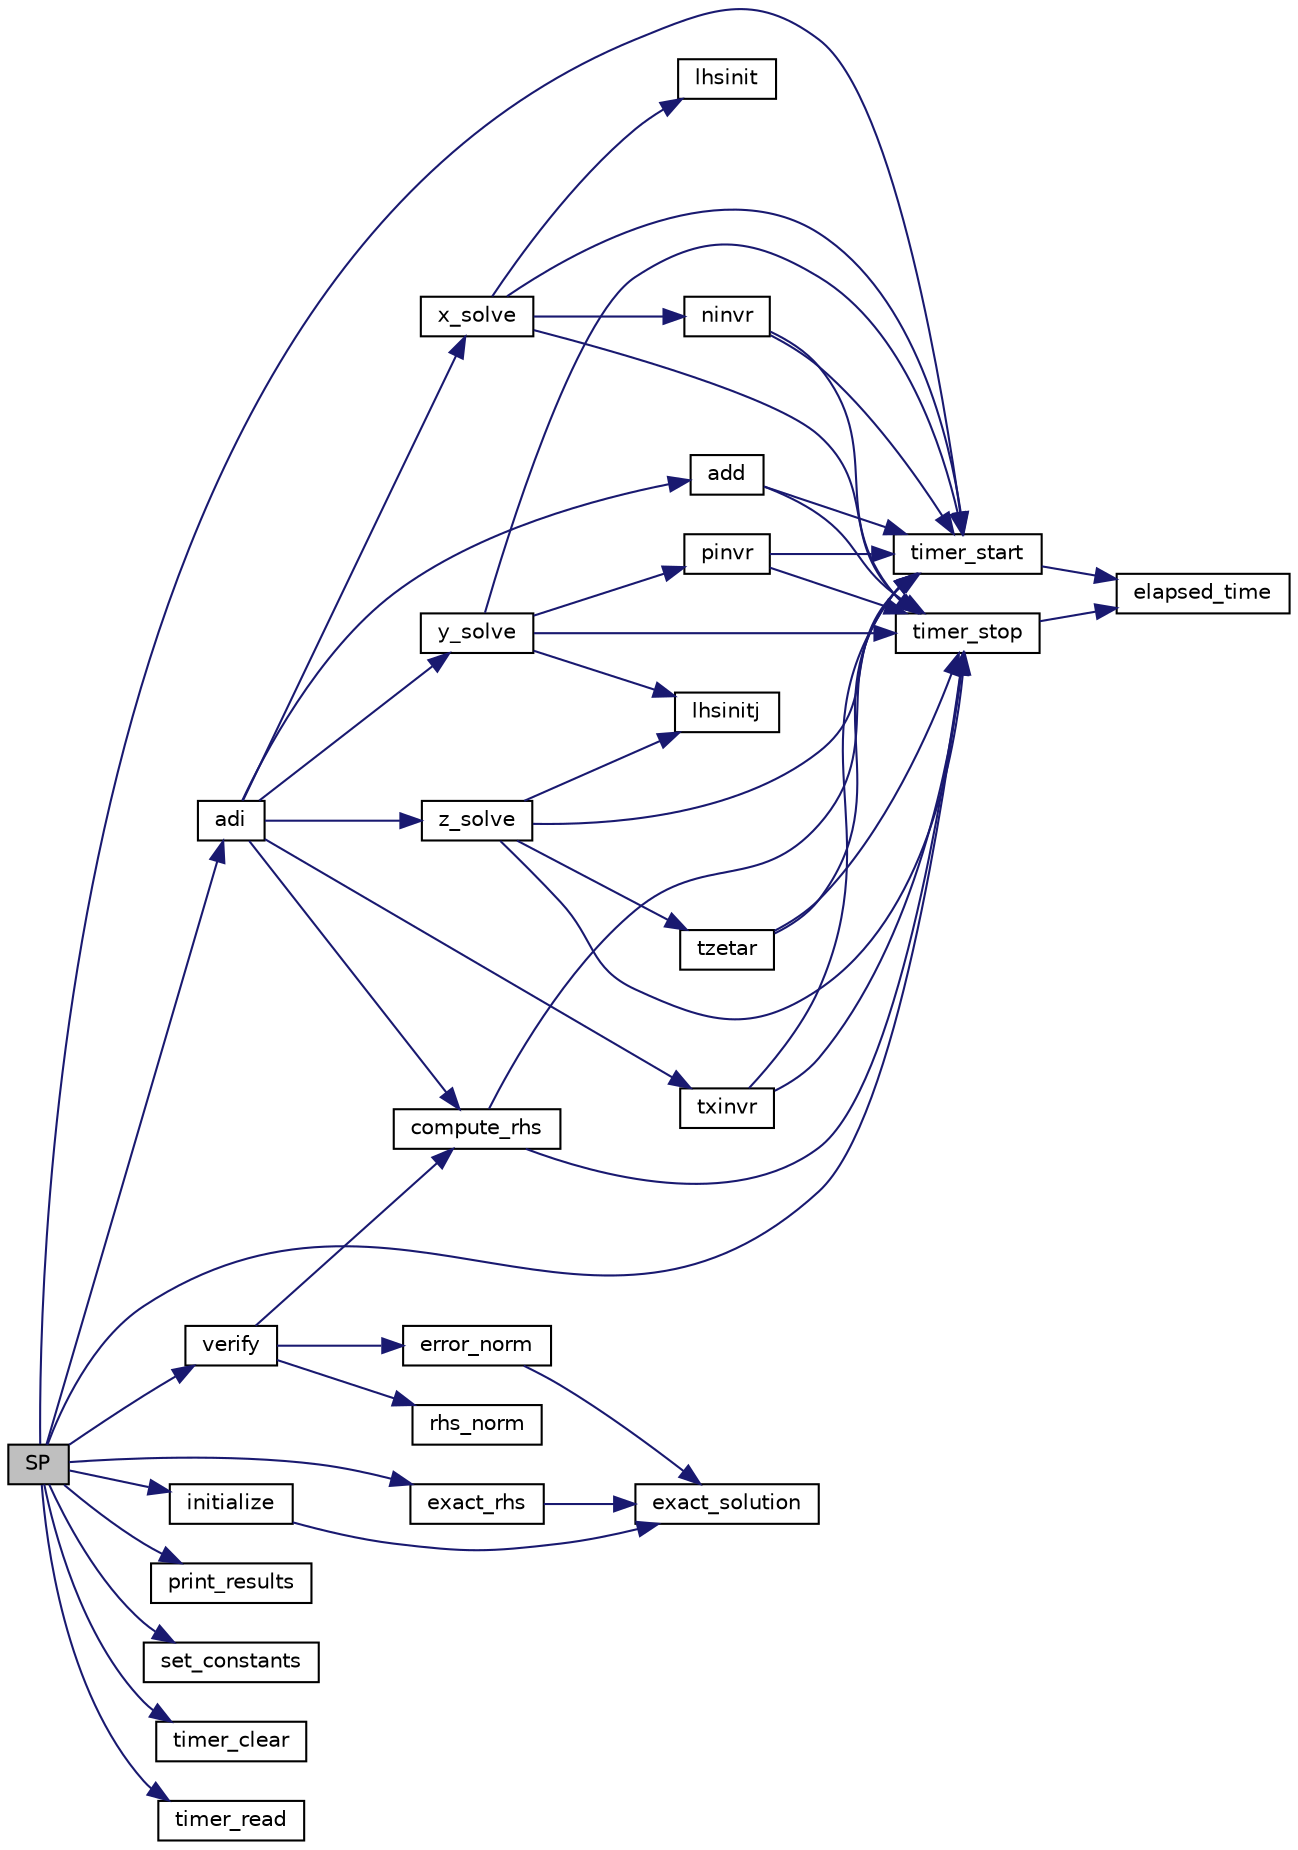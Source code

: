 digraph G
{
  edge [fontname="Helvetica",fontsize="10",labelfontname="Helvetica",labelfontsize="10"];
  node [fontname="Helvetica",fontsize="10",shape=record];
  rankdir=LR;
  Node1 [label="SP",height=0.2,width=0.4,color="black", fillcolor="grey75", style="filled" fontcolor="black"];
  Node1 -> Node2 [color="midnightblue",fontsize="10",style="solid",fontname="Helvetica"];
  Node2 [label="adi",height=0.2,width=0.4,color="black", fillcolor="white", style="filled",URL="$adi_8f.html#ac9abd269aeab5056e75b1a41aee40922"];
  Node2 -> Node3 [color="midnightblue",fontsize="10",style="solid",fontname="Helvetica"];
  Node3 [label="add",height=0.2,width=0.4,color="black", fillcolor="white", style="filled",URL="$add_8f.html#ad5a525488888e82bc33e4c5aee62ba11"];
  Node3 -> Node4 [color="midnightblue",fontsize="10",style="solid",fontname="Helvetica"];
  Node4 [label="timer_start",height=0.2,width=0.4,color="black", fillcolor="white", style="filled",URL="$c__timers_8c.html#a3d36f34bd11b0ae1ca972b2f8dca7184"];
  Node4 -> Node5 [color="midnightblue",fontsize="10",style="solid",fontname="Helvetica"];
  Node5 [label="elapsed_time",height=0.2,width=0.4,color="black", fillcolor="white", style="filled",URL="$c__timers_8c.html#ae903e78373c7fc10b1add2af7f414fc7"];
  Node3 -> Node6 [color="midnightblue",fontsize="10",style="solid",fontname="Helvetica"];
  Node6 [label="timer_stop",height=0.2,width=0.4,color="black", fillcolor="white", style="filled",URL="$c__timers_8c.html#a524e26350ea90b131c0277cb160efb81"];
  Node6 -> Node5 [color="midnightblue",fontsize="10",style="solid",fontname="Helvetica"];
  Node2 -> Node7 [color="midnightblue",fontsize="10",style="solid",fontname="Helvetica"];
  Node7 [label="compute_rhs",height=0.2,width=0.4,color="black", fillcolor="white", style="filled",URL="$rhs_8f.html#aac95d3ca502c84d1b65e13ac6106778f"];
  Node7 -> Node4 [color="midnightblue",fontsize="10",style="solid",fontname="Helvetica"];
  Node7 -> Node6 [color="midnightblue",fontsize="10",style="solid",fontname="Helvetica"];
  Node2 -> Node8 [color="midnightblue",fontsize="10",style="solid",fontname="Helvetica"];
  Node8 [label="txinvr",height=0.2,width=0.4,color="black", fillcolor="white", style="filled",URL="$txinvr_8f.html#a0055a4326d1c120d905f383f541578a1"];
  Node8 -> Node4 [color="midnightblue",fontsize="10",style="solid",fontname="Helvetica"];
  Node8 -> Node6 [color="midnightblue",fontsize="10",style="solid",fontname="Helvetica"];
  Node2 -> Node9 [color="midnightblue",fontsize="10",style="solid",fontname="Helvetica"];
  Node9 [label="x_solve",height=0.2,width=0.4,color="black", fillcolor="white", style="filled",URL="$x__solve_8f.html#a6394db6a01ae18590e4dc55eb759b326"];
  Node9 -> Node10 [color="midnightblue",fontsize="10",style="solid",fontname="Helvetica"];
  Node10 [label="lhsinit",height=0.2,width=0.4,color="black", fillcolor="white", style="filled",URL="$initialize_8f.html#a2746166215d63a80d1030703ef38ed40"];
  Node9 -> Node11 [color="midnightblue",fontsize="10",style="solid",fontname="Helvetica"];
  Node11 [label="ninvr",height=0.2,width=0.4,color="black", fillcolor="white", style="filled",URL="$ninvr_8f.html#a30bcbe0440f3cc485e201634cc7a135a"];
  Node11 -> Node4 [color="midnightblue",fontsize="10",style="solid",fontname="Helvetica"];
  Node11 -> Node6 [color="midnightblue",fontsize="10",style="solid",fontname="Helvetica"];
  Node9 -> Node4 [color="midnightblue",fontsize="10",style="solid",fontname="Helvetica"];
  Node9 -> Node6 [color="midnightblue",fontsize="10",style="solid",fontname="Helvetica"];
  Node2 -> Node12 [color="midnightblue",fontsize="10",style="solid",fontname="Helvetica"];
  Node12 [label="y_solve",height=0.2,width=0.4,color="black", fillcolor="white", style="filled",URL="$y__solve_8f.html#a6126f80554c3569d25de2f083a469321"];
  Node12 -> Node13 [color="midnightblue",fontsize="10",style="solid",fontname="Helvetica"];
  Node13 [label="lhsinitj",height=0.2,width=0.4,color="black", fillcolor="white", style="filled",URL="$initialize_8f.html#af8ef6b2ab909fedead90f2d1ced1307e"];
  Node12 -> Node14 [color="midnightblue",fontsize="10",style="solid",fontname="Helvetica"];
  Node14 [label="pinvr",height=0.2,width=0.4,color="black", fillcolor="white", style="filled",URL="$pinvr_8f.html#a7fb47ba2824bb718d3ffa7fde92eebc4"];
  Node14 -> Node4 [color="midnightblue",fontsize="10",style="solid",fontname="Helvetica"];
  Node14 -> Node6 [color="midnightblue",fontsize="10",style="solid",fontname="Helvetica"];
  Node12 -> Node4 [color="midnightblue",fontsize="10",style="solid",fontname="Helvetica"];
  Node12 -> Node6 [color="midnightblue",fontsize="10",style="solid",fontname="Helvetica"];
  Node2 -> Node15 [color="midnightblue",fontsize="10",style="solid",fontname="Helvetica"];
  Node15 [label="z_solve",height=0.2,width=0.4,color="black", fillcolor="white", style="filled",URL="$z__solve_8f.html#a8d436ceed5adec6897bdb3efe16cb0d9"];
  Node15 -> Node13 [color="midnightblue",fontsize="10",style="solid",fontname="Helvetica"];
  Node15 -> Node4 [color="midnightblue",fontsize="10",style="solid",fontname="Helvetica"];
  Node15 -> Node6 [color="midnightblue",fontsize="10",style="solid",fontname="Helvetica"];
  Node15 -> Node16 [color="midnightblue",fontsize="10",style="solid",fontname="Helvetica"];
  Node16 [label="tzetar",height=0.2,width=0.4,color="black", fillcolor="white", style="filled",URL="$tzetar_8f.html#a86f66b3b744b0a00454a4a92b0c0853f"];
  Node16 -> Node4 [color="midnightblue",fontsize="10",style="solid",fontname="Helvetica"];
  Node16 -> Node6 [color="midnightblue",fontsize="10",style="solid",fontname="Helvetica"];
  Node1 -> Node17 [color="midnightblue",fontsize="10",style="solid",fontname="Helvetica"];
  Node17 [label="exact_rhs",height=0.2,width=0.4,color="black", fillcolor="white", style="filled",URL="$exact__rhs_8f.html#a74b530761409ed5dff5fad5358d49d31"];
  Node17 -> Node18 [color="midnightblue",fontsize="10",style="solid",fontname="Helvetica"];
  Node18 [label="exact_solution",height=0.2,width=0.4,color="black", fillcolor="white", style="filled",URL="$exact__solution_8f.html#aa725c667725d041b31c10b0b2d7211a2"];
  Node1 -> Node19 [color="midnightblue",fontsize="10",style="solid",fontname="Helvetica"];
  Node19 [label="initialize",height=0.2,width=0.4,color="black", fillcolor="white", style="filled",URL="$initialize_8f.html#a4cbf48313172557ba247bf8505a7de2b"];
  Node19 -> Node18 [color="midnightblue",fontsize="10",style="solid",fontname="Helvetica"];
  Node1 -> Node20 [color="midnightblue",fontsize="10",style="solid",fontname="Helvetica"];
  Node20 [label="print_results",height=0.2,width=0.4,color="black", fillcolor="white", style="filled",URL="$print__results_8f.html#a974b118920438afab286d55a8fca0b50"];
  Node1 -> Node21 [color="midnightblue",fontsize="10",style="solid",fontname="Helvetica"];
  Node21 [label="set_constants",height=0.2,width=0.4,color="black", fillcolor="white", style="filled",URL="$set__constants_8f.html#ae30cc3c7d7f8e2f6a46e139c03a49955"];
  Node1 -> Node22 [color="midnightblue",fontsize="10",style="solid",fontname="Helvetica"];
  Node22 [label="timer_clear",height=0.2,width=0.4,color="black", fillcolor="white", style="filled",URL="$c__timers_8c.html#a15259d64fb38e2f52fd6eb6245e4fc68"];
  Node1 -> Node23 [color="midnightblue",fontsize="10",style="solid",fontname="Helvetica"];
  Node23 [label="timer_read",height=0.2,width=0.4,color="black", fillcolor="white", style="filled",URL="$c__timers_8c.html#a72e3c8dce2ac992fe9dc2559654dd5cc"];
  Node1 -> Node4 [color="midnightblue",fontsize="10",style="solid",fontname="Helvetica"];
  Node1 -> Node6 [color="midnightblue",fontsize="10",style="solid",fontname="Helvetica"];
  Node1 -> Node24 [color="midnightblue",fontsize="10",style="solid",fontname="Helvetica"];
  Node24 [label="verify",height=0.2,width=0.4,color="black", fillcolor="white", style="filled",URL="$verify_8f.html#ae7f1767de7440672d1a2fd0417323064"];
  Node24 -> Node7 [color="midnightblue",fontsize="10",style="solid",fontname="Helvetica"];
  Node24 -> Node25 [color="midnightblue",fontsize="10",style="solid",fontname="Helvetica"];
  Node25 [label="error_norm",height=0.2,width=0.4,color="black", fillcolor="white", style="filled",URL="$error_8f.html#a977e414add2f088787c0940258ba8243"];
  Node25 -> Node18 [color="midnightblue",fontsize="10",style="solid",fontname="Helvetica"];
  Node24 -> Node26 [color="midnightblue",fontsize="10",style="solid",fontname="Helvetica"];
  Node26 [label="rhs_norm",height=0.2,width=0.4,color="black", fillcolor="white", style="filled",URL="$error_8f.html#a17723f6ff81a3802f4edec468dcdb126"];
}
